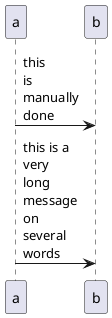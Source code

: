 @startuml
skinparam maxMessageSize 50
participant a
participant b
a -> b :this\nis\nmanually\ndone
a -> b :this is a very long message on several words
@enduml
